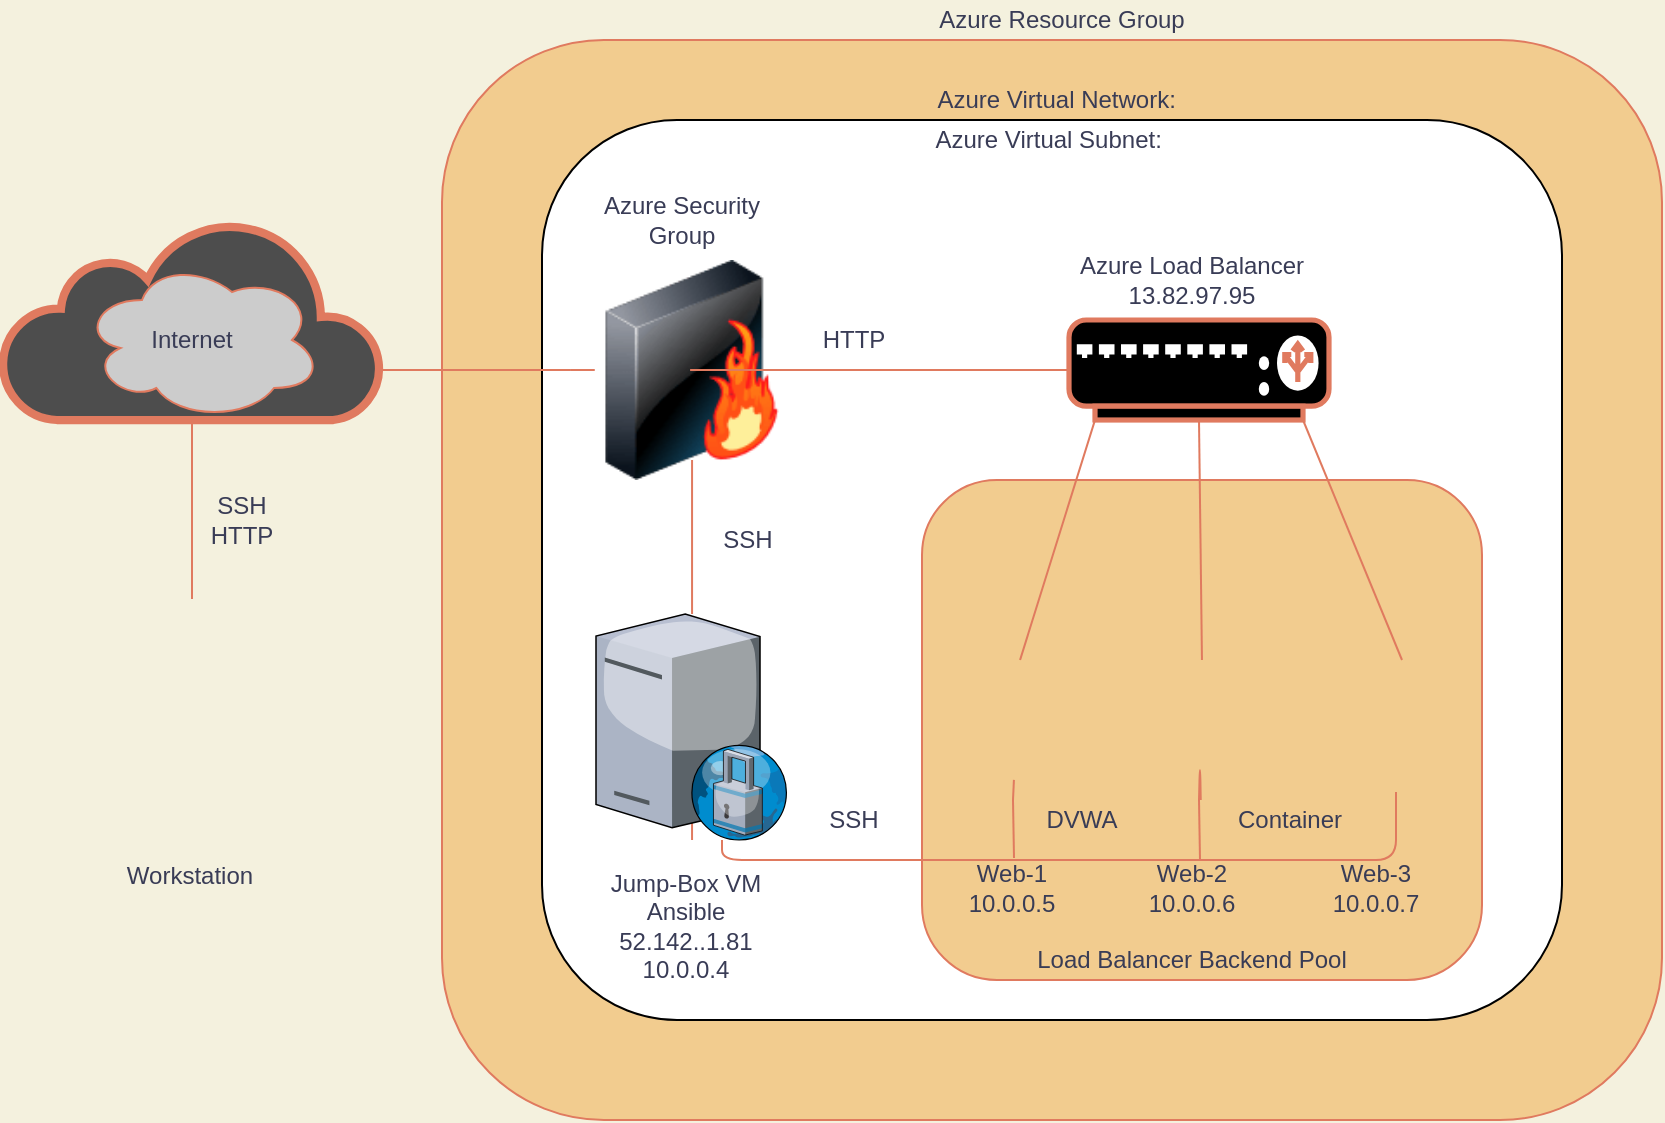 <mxfile version="15.3.0" type="github">
  <diagram id="slnVbbzJdbbrH4En2uYu" name="Page-1">
    <mxGraphModel dx="1203" dy="1731" grid="1" gridSize="10" guides="1" tooltips="1" connect="1" arrows="1" fold="1" page="1" pageScale="1" pageWidth="850" pageHeight="1100" background="#F4F1DE" math="0" shadow="0">
      <root>
        <mxCell id="0" />
        <mxCell id="1" parent="0" />
        <mxCell id="NULseq0uM478Y7bA-dPA-58" value="" style="whiteSpace=wrap;html=1;rounded=1;fillColor=#F2CC8F;strokeColor=#E07A5F;fontColor=#393C56;" vertex="1" parent="1">
          <mxGeometry x="300" y="-60" width="610" height="540" as="geometry" />
        </mxCell>
        <mxCell id="NULseq0uM478Y7bA-dPA-47" style="edgeStyle=none;rounded=1;orthogonalLoop=1;jettySize=auto;html=1;exitX=0.5;exitY=1;exitDx=0;exitDy=0;exitPerimeter=0;startArrow=none;startFill=0;endArrow=none;endFill=0;strokeColor=#E07A5F;labelBackgroundColor=#F4F1DE;fontColor=#393C56;" edge="1" parent="1" source="NULseq0uM478Y7bA-dPA-13" target="NULseq0uM478Y7bA-dPA-19">
          <mxGeometry relative="1" as="geometry" />
        </mxCell>
        <mxCell id="NULseq0uM478Y7bA-dPA-13" value="" style="html=1;outlineConnect=0;fillColor=#4D4D4D;strokeColor=#E07A5F;gradientDirection=north;strokeWidth=2;shape=mxgraph.networks.cloud;fontColor=#393C56;" vertex="1" parent="1">
          <mxGeometry x="80" y="30" width="190" height="100" as="geometry" />
        </mxCell>
        <mxCell id="NULseq0uM478Y7bA-dPA-22" value="" style="whiteSpace=wrap;html=1;rounded=1;" vertex="1" parent="1">
          <mxGeometry x="350" y="-20" width="510" height="450" as="geometry" />
        </mxCell>
        <mxCell id="NULseq0uM478Y7bA-dPA-14" value="" style="ellipse;shape=cloud;whiteSpace=wrap;html=1;direction=east;fillColor=#CCCCCC;strokeColor=#E07A5F;fontColor=#393C56;" vertex="1" parent="1">
          <mxGeometry x="120" y="50" width="120" height="80" as="geometry" />
        </mxCell>
        <mxCell id="NULseq0uM478Y7bA-dPA-26" value="" style="whiteSpace=wrap;html=1;strokeColor=#E07A5F;fillColor=#F2CC8F;rounded=1;fontColor=#393C56;" vertex="1" parent="1">
          <mxGeometry x="540" y="160" width="280" height="250" as="geometry" />
        </mxCell>
        <mxCell id="NULseq0uM478Y7bA-dPA-54" style="edgeStyle=none;rounded=1;orthogonalLoop=1;jettySize=auto;html=1;exitX=0.5;exitY=1;exitDx=0;exitDy=0;startArrow=none;startFill=0;endArrow=none;endFill=0;strokeColor=#E07A5F;labelBackgroundColor=#F4F1DE;fontColor=#393C56;" edge="1" parent="1" source="NULseq0uM478Y7bA-dPA-15">
          <mxGeometry relative="1" as="geometry">
            <mxPoint x="679" y="350" as="targetPoint" />
          </mxGeometry>
        </mxCell>
        <mxCell id="NULseq0uM478Y7bA-dPA-15" value="" style="shape=image;html=1;verticalAlign=top;verticalLabelPosition=bottom;imageAspect=0;aspect=fixed;image=https://cdn3.iconfinder.com/data/icons/prored/Network%20Online.png;labelBackgroundColor=#F4F1DE;fillColor=#F2CC8F;strokeColor=#E07A5F;fontColor=#393C56;" vertex="1" parent="1">
          <mxGeometry x="632" y="227" width="93" height="93" as="geometry" />
        </mxCell>
        <mxCell id="NULseq0uM478Y7bA-dPA-19" value="" style="shape=image;html=1;verticalAlign=top;verticalLabelPosition=bottom;imageAspect=0;aspect=fixed;image=https://cdn2.iconfinder.com/data/icons/whcompare-isometric-web-hosting-servers/50/root-access-128.png;labelBackgroundColor=#F4F1DE;fillColor=#F2CC8F;strokeColor=#E07A5F;fontColor=#393C56;" vertex="1" parent="1">
          <mxGeometry x="111" y="219.5" width="128" height="128" as="geometry" />
        </mxCell>
        <mxCell id="NULseq0uM478Y7bA-dPA-42" style="edgeStyle=none;rounded=1;orthogonalLoop=1;jettySize=auto;html=1;exitX=0.5;exitY=1;exitDx=0;exitDy=0;startArrow=none;startFill=0;endArrow=none;endFill=0;strokeColor=#E07A5F;labelBackgroundColor=#F4F1DE;fontColor=#393C56;" edge="1" parent="1" source="NULseq0uM478Y7bA-dPA-17" target="NULseq0uM478Y7bA-dPA-24">
          <mxGeometry relative="1" as="geometry" />
        </mxCell>
        <mxCell id="NULseq0uM478Y7bA-dPA-45" style="edgeStyle=none;rounded=1;orthogonalLoop=1;jettySize=auto;html=1;exitX=0;exitY=0.5;exitDx=0;exitDy=0;startArrow=none;startFill=0;endArrow=none;endFill=0;strokeColor=#E07A5F;labelBackgroundColor=#F4F1DE;fontColor=#393C56;" edge="1" parent="1" source="NULseq0uM478Y7bA-dPA-17">
          <mxGeometry relative="1" as="geometry">
            <mxPoint x="270" y="105" as="targetPoint" />
            <Array as="points">
              <mxPoint x="310" y="105" />
            </Array>
          </mxGeometry>
        </mxCell>
        <mxCell id="NULseq0uM478Y7bA-dPA-17" value="" style="image;html=1;image=img/lib/clip_art/networking/Firewall-page1_128x128.png;labelBackgroundColor=#F4F1DE;fillColor=#F2CC8F;strokeColor=#E07A5F;fontColor=#393C56;" vertex="1" parent="1">
          <mxGeometry x="364.03" y="50" width="122" height="110" as="geometry" />
        </mxCell>
        <mxCell id="NULseq0uM478Y7bA-dPA-21" value="" style="shape=image;html=1;verticalAlign=top;verticalLabelPosition=bottom;imageAspect=0;aspect=fixed;image=https://cdn3.iconfinder.com/data/icons/prored/Network%20Online.png;labelBackgroundColor=#F4F1DE;fillColor=#F2CC8F;strokeColor=#E07A5F;fontColor=#393C56;" vertex="1" parent="1">
          <mxGeometry x="720" y="227" width="93" height="93" as="geometry" />
        </mxCell>
        <mxCell id="NULseq0uM478Y7bA-dPA-34" style="rounded=1;orthogonalLoop=1;jettySize=auto;html=1;exitX=0.1;exitY=1;exitDx=0;exitDy=0;exitPerimeter=0;entryX=0.538;entryY=0.247;entryDx=0;entryDy=0;entryPerimeter=0;endArrow=none;endFill=0;labelBackgroundColor=#F4F1DE;strokeColor=#E07A5F;fontColor=#393C56;" edge="1" parent="1" source="NULseq0uM478Y7bA-dPA-3" target="NULseq0uM478Y7bA-dPA-23">
          <mxGeometry relative="1" as="geometry" />
        </mxCell>
        <mxCell id="NULseq0uM478Y7bA-dPA-35" style="edgeStyle=none;rounded=1;orthogonalLoop=1;jettySize=auto;html=1;exitX=0.5;exitY=1;exitDx=0;exitDy=0;exitPerimeter=0;entryX=0.516;entryY=0.247;entryDx=0;entryDy=0;entryPerimeter=0;endArrow=none;endFill=0;labelBackgroundColor=#F4F1DE;strokeColor=#E07A5F;fontColor=#393C56;" edge="1" parent="1" source="NULseq0uM478Y7bA-dPA-3" target="NULseq0uM478Y7bA-dPA-15">
          <mxGeometry relative="1" as="geometry" />
        </mxCell>
        <mxCell id="NULseq0uM478Y7bA-dPA-36" style="edgeStyle=none;rounded=1;orthogonalLoop=1;jettySize=auto;html=1;exitX=0.9;exitY=1;exitDx=0;exitDy=0;exitPerimeter=0;entryX=0.538;entryY=0.247;entryDx=0;entryDy=0;entryPerimeter=0;strokeColor=none;labelBackgroundColor=#F4F1DE;fontColor=#393C56;" edge="1" parent="1" source="NULseq0uM478Y7bA-dPA-3" target="NULseq0uM478Y7bA-dPA-21">
          <mxGeometry relative="1" as="geometry" />
        </mxCell>
        <mxCell id="NULseq0uM478Y7bA-dPA-37" style="edgeStyle=none;rounded=1;orthogonalLoop=1;jettySize=auto;html=1;exitX=0.9;exitY=1;exitDx=0;exitDy=0;exitPerimeter=0;strokeColor=#E07A5F;startArrow=none;startFill=0;endArrow=none;endFill=0;labelBackgroundColor=#F4F1DE;fontColor=#393C56;" edge="1" parent="1" source="NULseq0uM478Y7bA-dPA-3">
          <mxGeometry relative="1" as="geometry">
            <mxPoint x="780" y="250" as="targetPoint" />
          </mxGeometry>
        </mxCell>
        <mxCell id="NULseq0uM478Y7bA-dPA-40" style="edgeStyle=none;rounded=1;orthogonalLoop=1;jettySize=auto;html=1;exitX=0;exitY=0.5;exitDx=0;exitDy=0;exitPerimeter=0;entryX=0.492;entryY=0.5;entryDx=0;entryDy=0;entryPerimeter=0;startArrow=none;startFill=0;endArrow=none;endFill=0;strokeColor=#E07A5F;labelBackgroundColor=#F4F1DE;fontColor=#393C56;" edge="1" parent="1" source="NULseq0uM478Y7bA-dPA-3" target="NULseq0uM478Y7bA-dPA-17">
          <mxGeometry relative="1" as="geometry" />
        </mxCell>
        <mxCell id="NULseq0uM478Y7bA-dPA-3" value="" style="fontColor=#393C56;verticalAlign=top;verticalLabelPosition=bottom;labelPosition=center;align=center;html=1;outlineConnect=0;fillColor=#000000;strokeColor=#E07A5F;gradientDirection=north;strokeWidth=2;shape=mxgraph.networks.load_balancer;" vertex="1" parent="1">
          <mxGeometry x="613.5" y="80" width="130" height="50" as="geometry" />
        </mxCell>
        <mxCell id="NULseq0uM478Y7bA-dPA-52" style="edgeStyle=none;rounded=1;orthogonalLoop=1;jettySize=auto;html=1;exitX=0.5;exitY=1;exitDx=0;exitDy=0;startArrow=none;startFill=0;endArrow=none;endFill=0;strokeColor=#E07A5F;labelBackgroundColor=#F4F1DE;fontColor=#393C56;" edge="1" parent="1" source="NULseq0uM478Y7bA-dPA-23">
          <mxGeometry relative="1" as="geometry">
            <mxPoint x="586" y="349" as="targetPoint" />
          </mxGeometry>
        </mxCell>
        <mxCell id="NULseq0uM478Y7bA-dPA-23" value="" style="shape=image;html=1;verticalAlign=top;verticalLabelPosition=bottom;imageAspect=0;aspect=fixed;image=https://cdn3.iconfinder.com/data/icons/prored/Network%20Online.png;labelBackgroundColor=#F4F1DE;fillColor=#F2CC8F;strokeColor=#E07A5F;fontColor=#393C56;" vertex="1" parent="1">
          <mxGeometry x="539" y="227" width="93" height="93" as="geometry" />
        </mxCell>
        <mxCell id="NULseq0uM478Y7bA-dPA-50" style="edgeStyle=orthogonalEdgeStyle;rounded=1;orthogonalLoop=1;jettySize=auto;html=1;startArrow=none;startFill=0;endArrow=none;endFill=0;strokeColor=#E07A5F;labelBackgroundColor=#F4F1DE;fontColor=#393C56;" edge="1" parent="1" source="NULseq0uM478Y7bA-dPA-24" target="NULseq0uM478Y7bA-dPA-22">
          <mxGeometry relative="1" as="geometry">
            <Array as="points">
              <mxPoint x="570" y="390" />
              <mxPoint x="570" y="390" />
            </Array>
          </mxGeometry>
        </mxCell>
        <mxCell id="NULseq0uM478Y7bA-dPA-51" style="rounded=1;orthogonalLoop=1;jettySize=auto;html=1;startArrow=none;startFill=0;endArrow=none;endFill=0;strokeColor=#E07A5F;edgeStyle=orthogonalEdgeStyle;labelBackgroundColor=#F4F1DE;fontColor=#393C56;" edge="1" parent="1" source="NULseq0uM478Y7bA-dPA-24">
          <mxGeometry relative="1" as="geometry">
            <mxPoint x="777" y="316" as="targetPoint" />
            <Array as="points">
              <mxPoint x="440" y="350" />
              <mxPoint x="777" y="350" />
            </Array>
          </mxGeometry>
        </mxCell>
        <mxCell id="NULseq0uM478Y7bA-dPA-24" value="" style="verticalLabelPosition=bottom;sketch=0;aspect=fixed;html=1;verticalAlign=top;strokeColor=#E07A5F;align=center;outlineConnect=0;shape=mxgraph.citrix.proxy_server;fillColor=#F2CC8F;fontColor=#393C56;" vertex="1" parent="1">
          <mxGeometry x="377" y="227" width="96.05" height="113" as="geometry" />
        </mxCell>
        <mxCell id="NULseq0uM478Y7bA-dPA-43" style="edgeStyle=none;rounded=1;orthogonalLoop=1;jettySize=auto;html=1;exitX=0.5;exitY=1;exitDx=0;exitDy=0;entryX=0.5;entryY=0.909;entryDx=0;entryDy=0;entryPerimeter=0;startArrow=none;startFill=0;endArrow=none;endFill=0;strokeColor=#E07A5F;labelBackgroundColor=#F4F1DE;fontColor=#393C56;" edge="1" parent="1" source="NULseq0uM478Y7bA-dPA-17" target="NULseq0uM478Y7bA-dPA-17">
          <mxGeometry relative="1" as="geometry" />
        </mxCell>
        <mxCell id="NULseq0uM478Y7bA-dPA-46" style="edgeStyle=none;rounded=1;orthogonalLoop=1;jettySize=auto;html=1;exitX=0;exitY=0.5;exitDx=0;exitDy=0;startArrow=none;startFill=0;endArrow=none;endFill=0;strokeColor=#E07A5F;labelBackgroundColor=#F4F1DE;fontColor=#393C56;" edge="1" parent="1" source="NULseq0uM478Y7bA-dPA-17" target="NULseq0uM478Y7bA-dPA-17">
          <mxGeometry relative="1" as="geometry">
            <Array as="points">
              <mxPoint x="380" y="105" />
            </Array>
          </mxGeometry>
        </mxCell>
        <mxCell id="NULseq0uM478Y7bA-dPA-53" style="edgeStyle=none;rounded=1;orthogonalLoop=1;jettySize=auto;html=1;exitX=0.5;exitY=1;exitDx=0;exitDy=0;entryX=0.505;entryY=0.892;entryDx=0;entryDy=0;entryPerimeter=0;startArrow=none;startFill=0;endArrow=none;endFill=0;strokeColor=#E07A5F;labelBackgroundColor=#F4F1DE;fontColor=#393C56;" edge="1" parent="1" source="NULseq0uM478Y7bA-dPA-23" target="NULseq0uM478Y7bA-dPA-23">
          <mxGeometry relative="1" as="geometry" />
        </mxCell>
        <mxCell id="NULseq0uM478Y7bA-dPA-55" style="edgeStyle=none;rounded=1;orthogonalLoop=1;jettySize=auto;html=1;exitX=0.5;exitY=1;exitDx=0;exitDy=0;startArrow=none;startFill=0;endArrow=none;endFill=0;strokeColor=#E07A5F;labelBackgroundColor=#F4F1DE;fontColor=#393C56;" edge="1" parent="1" source="NULseq0uM478Y7bA-dPA-15" target="NULseq0uM478Y7bA-dPA-15">
          <mxGeometry relative="1" as="geometry" />
        </mxCell>
        <mxCell id="NULseq0uM478Y7bA-dPA-56" style="edgeStyle=none;rounded=1;orthogonalLoop=1;jettySize=auto;html=1;exitX=0.5;exitY=1;exitDx=0;exitDy=0;startArrow=none;startFill=0;endArrow=none;endFill=0;strokeColor=#E07A5F;labelBackgroundColor=#F4F1DE;fontColor=#393C56;" edge="1" parent="1" source="NULseq0uM478Y7bA-dPA-15" target="NULseq0uM478Y7bA-dPA-15">
          <mxGeometry relative="1" as="geometry" />
        </mxCell>
        <mxCell id="NULseq0uM478Y7bA-dPA-57" style="edgeStyle=none;rounded=1;orthogonalLoop=1;jettySize=auto;html=1;exitX=0.5;exitY=1;exitDx=0;exitDy=0;startArrow=none;startFill=0;endArrow=none;endFill=0;strokeColor=#E07A5F;labelBackgroundColor=#F4F1DE;fontColor=#393C56;" edge="1" parent="1" source="NULseq0uM478Y7bA-dPA-15" target="NULseq0uM478Y7bA-dPA-15">
          <mxGeometry relative="1" as="geometry">
            <Array as="points">
              <mxPoint x="679" y="300" />
            </Array>
          </mxGeometry>
        </mxCell>
        <mxCell id="NULseq0uM478Y7bA-dPA-59" value="Azure Load Balancer&lt;br&gt;13.82.97.95" style="text;html=1;strokeColor=none;fillColor=none;align=center;verticalAlign=middle;whiteSpace=wrap;rounded=0;fontColor=#393C56;" vertex="1" parent="1">
          <mxGeometry x="590" y="50" width="170" height="20" as="geometry" />
        </mxCell>
        <mxCell id="NULseq0uM478Y7bA-dPA-60" value="Azure Security Group" style="text;html=1;strokeColor=none;fillColor=none;align=center;verticalAlign=middle;whiteSpace=wrap;rounded=0;fontColor=#393C56;" vertex="1" parent="1">
          <mxGeometry x="377" y="20" width="85.97" height="20" as="geometry" />
        </mxCell>
        <mxCell id="NULseq0uM478Y7bA-dPA-61" value="Internet" style="text;html=1;strokeColor=none;fillColor=none;align=center;verticalAlign=middle;whiteSpace=wrap;rounded=0;fontColor=#393C56;" vertex="1" parent="1">
          <mxGeometry x="140" y="80" width="70" height="20" as="geometry" />
        </mxCell>
        <mxCell id="NULseq0uM478Y7bA-dPA-62" value="Web-1&lt;br&gt;10.0.0.5" style="text;html=1;strokeColor=none;fillColor=none;align=center;verticalAlign=middle;whiteSpace=wrap;rounded=0;fontColor=#393C56;" vertex="1" parent="1">
          <mxGeometry x="550" y="347.5" width="70" height="32.5" as="geometry" />
        </mxCell>
        <mxCell id="NULseq0uM478Y7bA-dPA-63" value="Web-2&lt;br&gt;10.0.0.6" style="text;html=1;strokeColor=none;fillColor=none;align=center;verticalAlign=middle;whiteSpace=wrap;rounded=0;fontColor=#393C56;" vertex="1" parent="1">
          <mxGeometry x="640" y="347.5" width="70" height="32.5" as="geometry" />
        </mxCell>
        <mxCell id="NULseq0uM478Y7bA-dPA-64" value="Web-3&lt;br&gt;10.0.0.7" style="text;html=1;strokeColor=none;fillColor=none;align=center;verticalAlign=middle;whiteSpace=wrap;rounded=0;fontColor=#393C56;" vertex="1" parent="1">
          <mxGeometry x="731.5" y="347.5" width="70" height="32.5" as="geometry" />
        </mxCell>
        <mxCell id="NULseq0uM478Y7bA-dPA-65" value="Load Balancer Backend Pool" style="text;html=1;strokeColor=none;fillColor=none;align=center;verticalAlign=middle;whiteSpace=wrap;rounded=0;fontColor=#393C56;" vertex="1" parent="1">
          <mxGeometry x="580" y="390" width="190" height="20" as="geometry" />
        </mxCell>
        <mxCell id="NULseq0uM478Y7bA-dPA-66" value="Jump-Box VM&lt;br&gt;Ansible&lt;br&gt;52.142..1.81&lt;br&gt;10.0.0.4" style="text;html=1;strokeColor=none;fillColor=none;align=center;verticalAlign=middle;whiteSpace=wrap;rounded=0;sketch=0;fontColor=#393C56;" vertex="1" parent="1">
          <mxGeometry x="377" y="347.5" width="90" height="70" as="geometry" />
        </mxCell>
        <mxCell id="NULseq0uM478Y7bA-dPA-67" value="Workstation" style="text;html=1;strokeColor=none;fillColor=none;align=center;verticalAlign=middle;whiteSpace=wrap;rounded=0;sketch=0;fontColor=#393C56;rotation=0;" vertex="1" parent="1">
          <mxGeometry x="139" y="347.5" width="70" height="20" as="geometry" />
        </mxCell>
        <mxCell id="NULseq0uM478Y7bA-dPA-68" value="HTTP" style="text;html=1;strokeColor=none;fillColor=none;align=center;verticalAlign=middle;whiteSpace=wrap;rounded=0;sketch=0;fontColor=#393C56;" vertex="1" parent="1">
          <mxGeometry x="486.03" y="80" width="40" height="20" as="geometry" />
        </mxCell>
        <mxCell id="NULseq0uM478Y7bA-dPA-69" value="SSH&lt;br&gt;HTTP" style="text;html=1;strokeColor=none;fillColor=none;align=center;verticalAlign=middle;whiteSpace=wrap;rounded=0;sketch=0;fontColor=#393C56;" vertex="1" parent="1">
          <mxGeometry x="180" y="170" width="40" height="20" as="geometry" />
        </mxCell>
        <mxCell id="NULseq0uM478Y7bA-dPA-70" value="SSH" style="text;html=1;strokeColor=none;fillColor=none;align=center;verticalAlign=middle;whiteSpace=wrap;rounded=0;sketch=0;fontColor=#393C56;" vertex="1" parent="1">
          <mxGeometry x="433.05" y="180" width="40" height="20" as="geometry" />
        </mxCell>
        <mxCell id="NULseq0uM478Y7bA-dPA-71" value="SSH" style="text;html=1;strokeColor=none;fillColor=none;align=center;verticalAlign=middle;whiteSpace=wrap;rounded=0;sketch=0;fontColor=#393C56;" vertex="1" parent="1">
          <mxGeometry x="486.03" y="320" width="40" height="20" as="geometry" />
        </mxCell>
        <mxCell id="NULseq0uM478Y7bA-dPA-76" value="Container" style="text;html=1;strokeColor=none;fillColor=none;align=center;verticalAlign=middle;whiteSpace=wrap;rounded=0;sketch=0;fontColor=#393C56;" vertex="1" parent="1">
          <mxGeometry x="703.5" y="320" width="40" height="20" as="geometry" />
        </mxCell>
        <mxCell id="NULseq0uM478Y7bA-dPA-77" value="DVWA" style="text;html=1;strokeColor=none;fillColor=none;align=center;verticalAlign=middle;whiteSpace=wrap;rounded=0;sketch=0;fontColor=#393C56;" vertex="1" parent="1">
          <mxGeometry x="600" y="320" width="40" height="20" as="geometry" />
        </mxCell>
        <mxCell id="NULseq0uM478Y7bA-dPA-78" value="Azure Virtual Subnet:&amp;nbsp;" style="text;html=1;strokeColor=none;fillColor=none;align=center;verticalAlign=middle;whiteSpace=wrap;rounded=0;sketch=0;fontColor=#393C56;" vertex="1" parent="1">
          <mxGeometry x="530" y="-20" width="150" height="20" as="geometry" />
        </mxCell>
        <mxCell id="NULseq0uM478Y7bA-dPA-79" value="Azure Virtual Network:&amp;nbsp;" style="text;html=1;strokeColor=none;fillColor=none;align=center;verticalAlign=middle;whiteSpace=wrap;rounded=0;sketch=0;fontColor=#393C56;" vertex="1" parent="1">
          <mxGeometry x="513.5" y="-40" width="190" height="20" as="geometry" />
        </mxCell>
        <mxCell id="NULseq0uM478Y7bA-dPA-80" value="Azure Resource Group" style="text;html=1;strokeColor=none;fillColor=none;align=center;verticalAlign=middle;whiteSpace=wrap;rounded=0;sketch=0;fontColor=#393C56;" vertex="1" parent="1">
          <mxGeometry x="540" y="-80" width="140" height="20" as="geometry" />
        </mxCell>
      </root>
    </mxGraphModel>
  </diagram>
</mxfile>
